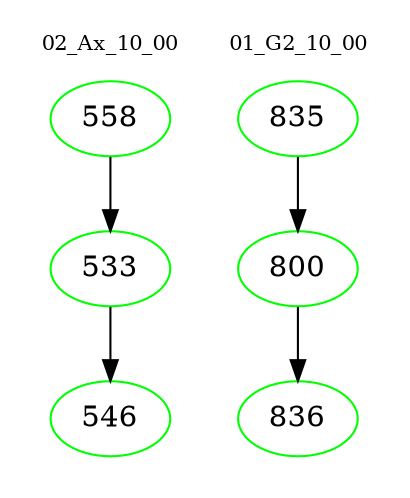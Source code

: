 digraph{
subgraph cluster_0 {
color = white
label = "02_Ax_10_00";
fontsize=10;
T0_558 [label="558", color="green"]
T0_558 -> T0_533 [color="black"]
T0_533 [label="533", color="green"]
T0_533 -> T0_546 [color="black"]
T0_546 [label="546", color="green"]
}
subgraph cluster_1 {
color = white
label = "01_G2_10_00";
fontsize=10;
T1_835 [label="835", color="green"]
T1_835 -> T1_800 [color="black"]
T1_800 [label="800", color="green"]
T1_800 -> T1_836 [color="black"]
T1_836 [label="836", color="green"]
}
}
